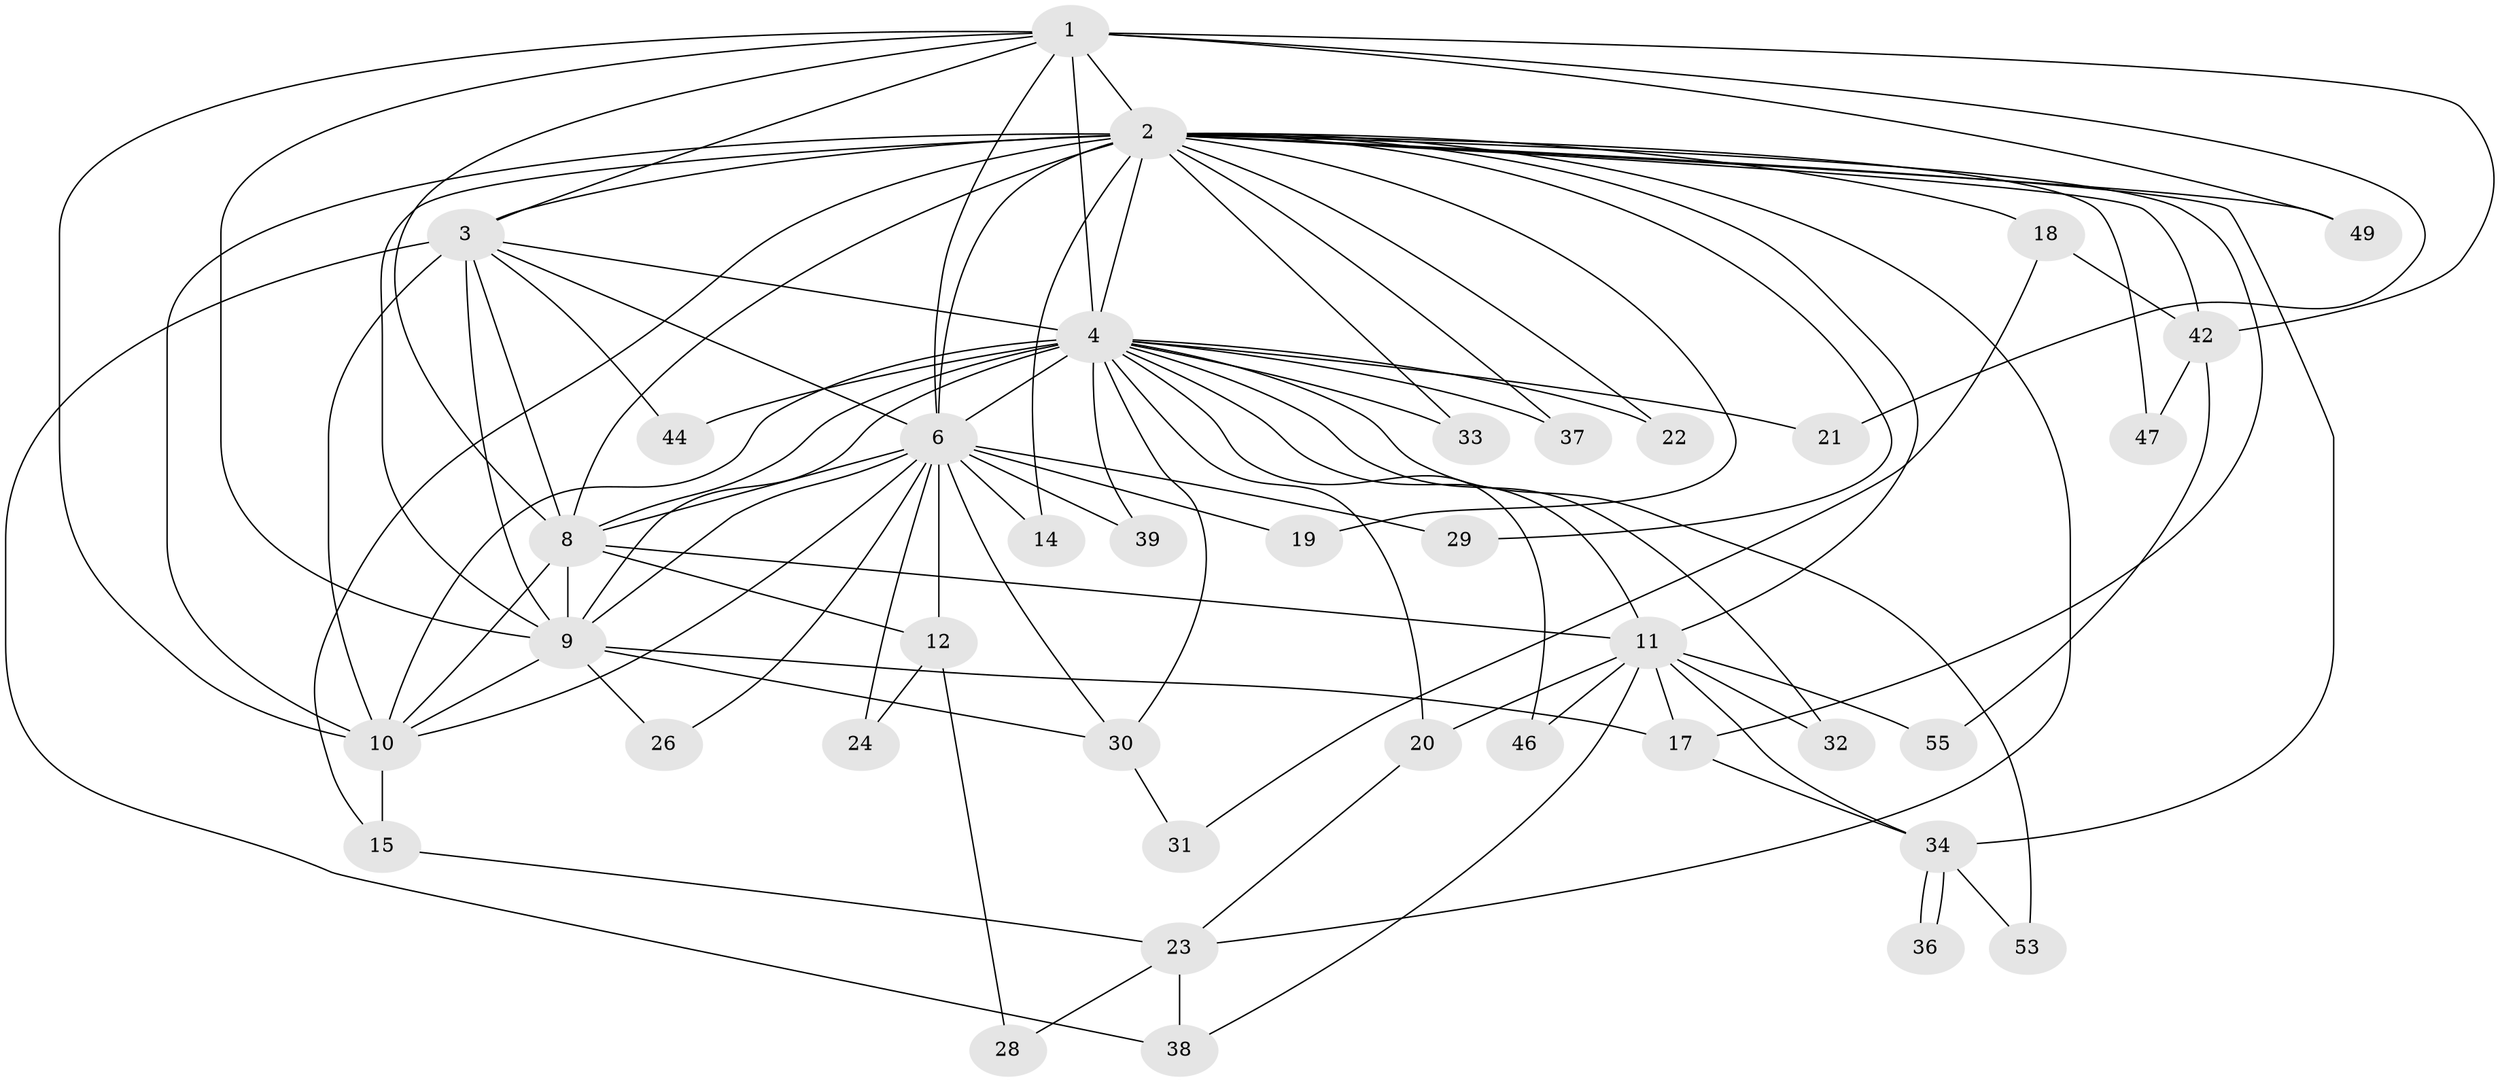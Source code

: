 // original degree distribution, {13: 0.05357142857142857, 15: 0.017857142857142856, 11: 0.03571428571428571, 21: 0.03571428571428571, 20: 0.017857142857142856, 12: 0.017857142857142856, 9: 0.017857142857142856, 5: 0.05357142857142857, 2: 0.5714285714285714, 3: 0.10714285714285714, 4: 0.05357142857142857, 6: 0.017857142857142856}
// Generated by graph-tools (version 1.1) at 2025/11/02/27/25 16:11:08]
// undirected, 39 vertices, 96 edges
graph export_dot {
graph [start="1"]
  node [color=gray90,style=filled];
  1 [super="+13"];
  2 [super="+5"];
  3 [super="+56"];
  4 [super="+7"];
  6 [super="+27"];
  8;
  9 [super="+25"];
  10 [super="+45"];
  11 [super="+43"];
  12 [super="+50"];
  14 [super="+16"];
  15;
  17 [super="+54"];
  18;
  19;
  20;
  21;
  22;
  23 [super="+48"];
  24;
  26;
  28;
  29 [super="+35"];
  30 [super="+52"];
  31;
  32;
  33;
  34 [super="+41"];
  36;
  37;
  38 [super="+40"];
  39;
  42 [super="+51"];
  44;
  46;
  47;
  49;
  53;
  55;
  1 -- 2 [weight=2];
  1 -- 3;
  1 -- 4 [weight=2];
  1 -- 6 [weight=2];
  1 -- 8;
  1 -- 9;
  1 -- 10;
  1 -- 21;
  1 -- 42;
  1 -- 49;
  2 -- 3 [weight=2];
  2 -- 4 [weight=4];
  2 -- 6 [weight=2];
  2 -- 8 [weight=2];
  2 -- 9 [weight=2];
  2 -- 10 [weight=3];
  2 -- 11;
  2 -- 14 [weight=2];
  2 -- 18 [weight=2];
  2 -- 33;
  2 -- 42;
  2 -- 15;
  2 -- 19;
  2 -- 22;
  2 -- 23;
  2 -- 29;
  2 -- 34;
  2 -- 37;
  2 -- 47;
  2 -- 49;
  2 -- 17;
  3 -- 4 [weight=2];
  3 -- 6;
  3 -- 8 [weight=2];
  3 -- 9 [weight=2];
  3 -- 10;
  3 -- 38;
  3 -- 44;
  4 -- 6 [weight=3];
  4 -- 8 [weight=2];
  4 -- 9 [weight=2];
  4 -- 10 [weight=2];
  4 -- 22;
  4 -- 30;
  4 -- 11;
  4 -- 20;
  4 -- 21;
  4 -- 32;
  4 -- 33;
  4 -- 37;
  4 -- 39;
  4 -- 44;
  4 -- 46;
  4 -- 53;
  6 -- 8;
  6 -- 9;
  6 -- 10;
  6 -- 12 [weight=2];
  6 -- 19;
  6 -- 24;
  6 -- 26;
  6 -- 29 [weight=2];
  6 -- 30;
  6 -- 39;
  6 -- 14;
  8 -- 9;
  8 -- 10;
  8 -- 12;
  8 -- 11;
  9 -- 10;
  9 -- 17;
  9 -- 26;
  9 -- 30;
  10 -- 15;
  11 -- 17;
  11 -- 20;
  11 -- 32;
  11 -- 38;
  11 -- 55;
  11 -- 46;
  11 -- 34;
  12 -- 24;
  12 -- 28;
  15 -- 23;
  17 -- 34;
  18 -- 31;
  18 -- 42;
  20 -- 23;
  23 -- 28;
  23 -- 38;
  30 -- 31;
  34 -- 36;
  34 -- 36;
  34 -- 53;
  42 -- 47;
  42 -- 55;
}
